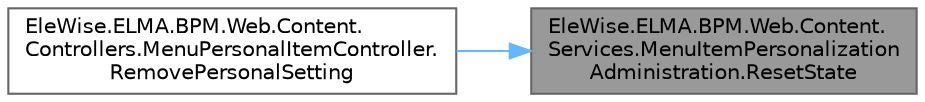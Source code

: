 digraph "EleWise.ELMA.BPM.Web.Content.Services.MenuItemPersonalizationAdministration.ResetState"
{
 // LATEX_PDF_SIZE
  bgcolor="transparent";
  edge [fontname=Helvetica,fontsize=10,labelfontname=Helvetica,labelfontsize=10];
  node [fontname=Helvetica,fontsize=10,shape=box,height=0.2,width=0.4];
  rankdir="RL";
  Node1 [id="Node000001",label="EleWise.ELMA.BPM.Web.Content.\lServices.MenuItemPersonalization\lAdministration.ResetState",height=0.2,width=0.4,color="gray40", fillcolor="grey60", style="filled", fontcolor="black",tooltip="Сбросить состояние"];
  Node1 -> Node2 [id="edge1_Node000001_Node000002",dir="back",color="steelblue1",style="solid",tooltip=" "];
  Node2 [id="Node000002",label="EleWise.ELMA.BPM.Web.Content.\lControllers.MenuPersonalItemController.\lRemovePersonalSetting",height=0.2,width=0.4,color="grey40", fillcolor="white", style="filled",URL="$class_ele_wise_1_1_e_l_m_a_1_1_b_p_m_1_1_web_1_1_content_1_1_controllers_1_1_menu_personal_item_controller.html#a245e89aa192026de4a36765ce06b9d2f",tooltip="Удалить персональные настройки"];
}
